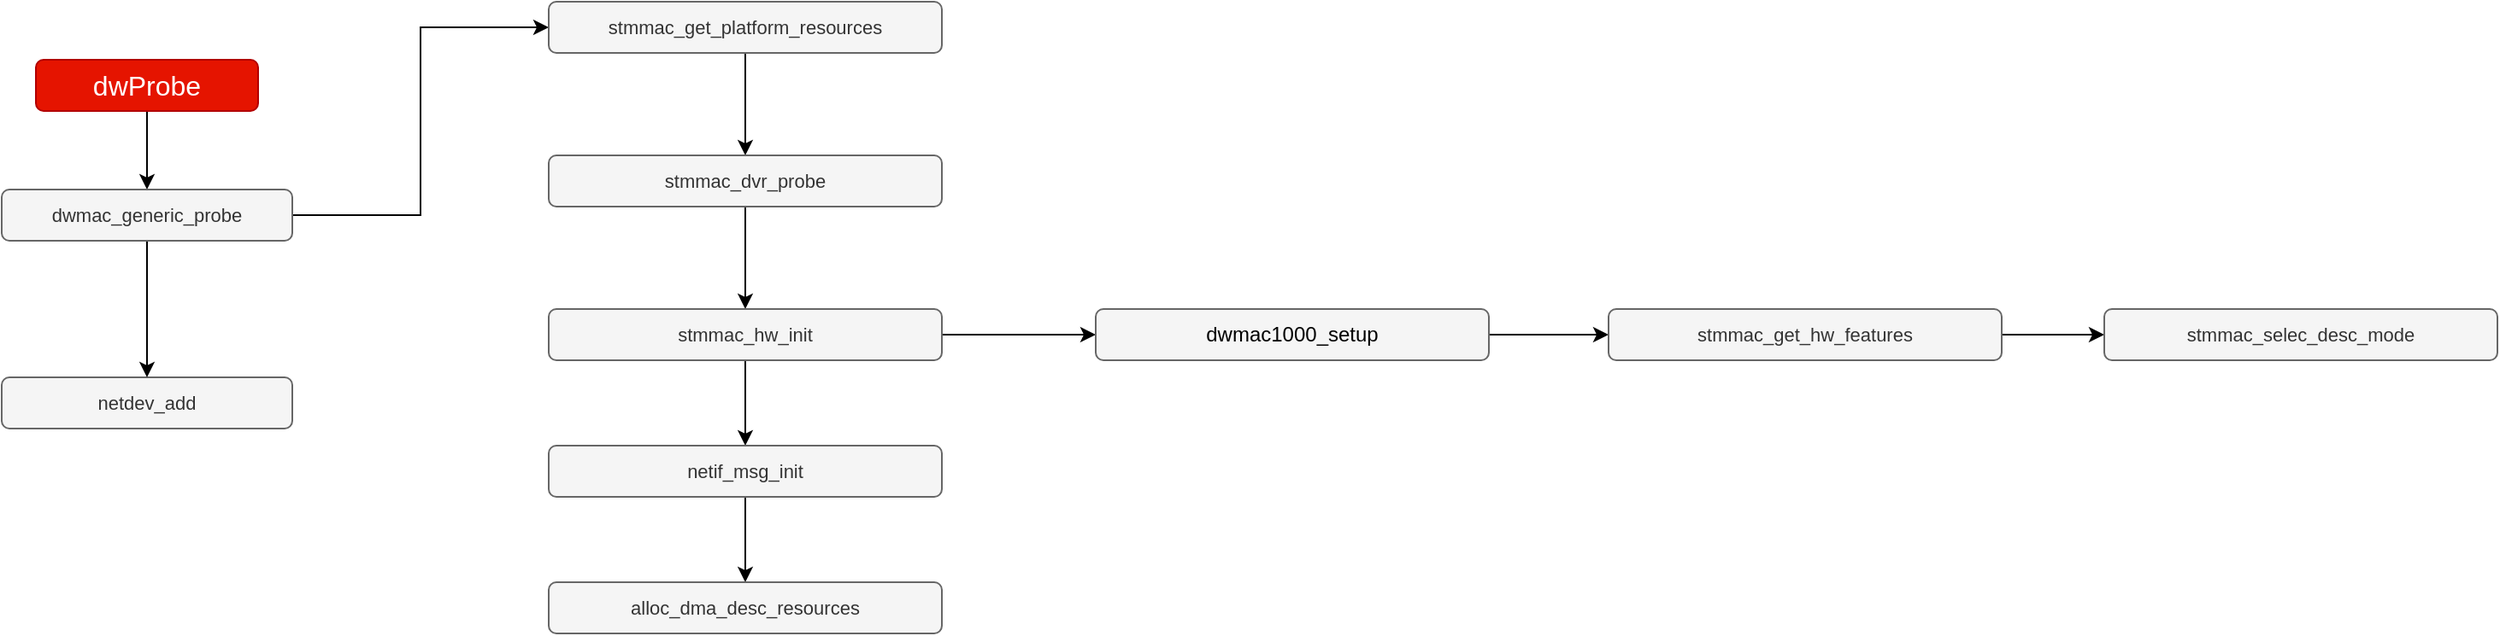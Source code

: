 <mxfile version="14.6.11" type="github">
  <diagram id="rI16_N8AuNNVIECf_yQc" name="调用关系">
    <mxGraphModel dx="1360" dy="802" grid="1" gridSize="10" guides="1" tooltips="1" connect="1" arrows="1" fold="1" page="1" pageScale="1" pageWidth="827" pageHeight="1169" math="0" shadow="0">
      <root>
        <mxCell id="0" />
        <mxCell id="1" parent="0" />
        <mxCell id="1yvQLYRBvjJ9qQbgR-_7-9" style="edgeStyle=orthogonalEdgeStyle;rounded=0;orthogonalLoop=1;jettySize=auto;html=1;" edge="1" parent="1" source="1yvQLYRBvjJ9qQbgR-_7-2" target="1yvQLYRBvjJ9qQbgR-_7-4">
          <mxGeometry relative="1" as="geometry" />
        </mxCell>
        <mxCell id="1yvQLYRBvjJ9qQbgR-_7-2" value="dwProbe" style="rounded=1;whiteSpace=wrap;html=1;labelBackgroundColor=none;strokeColor=#B20000;fillColor=#e51400;fontSize=16;align=center;fontColor=#ffffff;" vertex="1" parent="1">
          <mxGeometry x="40" y="144" width="130" height="30" as="geometry" />
        </mxCell>
        <mxCell id="1yvQLYRBvjJ9qQbgR-_7-3" value="&lt;span style=&quot;font-size: 11px&quot;&gt;netdev_add&lt;/span&gt;" style="rounded=1;whiteSpace=wrap;html=1;labelBackgroundColor=none;strokeColor=#666666;fillColor=#f5f5f5;fontSize=11;fontColor=#333333;align=center;" vertex="1" parent="1">
          <mxGeometry x="20" y="330" width="170" height="30" as="geometry" />
        </mxCell>
        <mxCell id="1yvQLYRBvjJ9qQbgR-_7-11" style="edgeStyle=orthogonalEdgeStyle;rounded=0;orthogonalLoop=1;jettySize=auto;html=1;entryX=0.5;entryY=0;entryDx=0;entryDy=0;" edge="1" parent="1" source="1yvQLYRBvjJ9qQbgR-_7-4" target="1yvQLYRBvjJ9qQbgR-_7-3">
          <mxGeometry relative="1" as="geometry" />
        </mxCell>
        <mxCell id="1yvQLYRBvjJ9qQbgR-_7-12" style="edgeStyle=orthogonalEdgeStyle;rounded=0;orthogonalLoop=1;jettySize=auto;html=1;entryX=0;entryY=0.5;entryDx=0;entryDy=0;" edge="1" parent="1" source="1yvQLYRBvjJ9qQbgR-_7-4" target="1yvQLYRBvjJ9qQbgR-_7-13">
          <mxGeometry relative="1" as="geometry">
            <mxPoint x="280" y="110" as="targetPoint" />
          </mxGeometry>
        </mxCell>
        <mxCell id="1yvQLYRBvjJ9qQbgR-_7-4" value="&lt;span style=&quot;font-size: 11px&quot;&gt;dwmac_generic_probe&lt;/span&gt;" style="rounded=1;whiteSpace=wrap;html=1;labelBackgroundColor=none;strokeColor=#666666;fillColor=#f5f5f5;fontSize=11;fontColor=#333333;align=center;" vertex="1" parent="1">
          <mxGeometry x="20" y="220" width="170" height="30" as="geometry" />
        </mxCell>
        <mxCell id="1yvQLYRBvjJ9qQbgR-_7-15" style="edgeStyle=orthogonalEdgeStyle;rounded=0;orthogonalLoop=1;jettySize=auto;html=1;entryX=0.5;entryY=0;entryDx=0;entryDy=0;" edge="1" parent="1" source="1yvQLYRBvjJ9qQbgR-_7-13" target="1yvQLYRBvjJ9qQbgR-_7-14">
          <mxGeometry relative="1" as="geometry" />
        </mxCell>
        <mxCell id="1yvQLYRBvjJ9qQbgR-_7-13" value="&lt;span style=&quot;font-size: 11px&quot;&gt;stmmac_get_platform_resources&lt;/span&gt;" style="rounded=1;whiteSpace=wrap;html=1;labelBackgroundColor=none;strokeColor=#666666;fillColor=#f5f5f5;fontSize=11;fontColor=#333333;align=center;" vertex="1" parent="1">
          <mxGeometry x="340" y="110" width="230" height="30" as="geometry" />
        </mxCell>
        <mxCell id="1yvQLYRBvjJ9qQbgR-_7-18" style="edgeStyle=orthogonalEdgeStyle;rounded=0;orthogonalLoop=1;jettySize=auto;html=1;entryX=0.5;entryY=0;entryDx=0;entryDy=0;" edge="1" parent="1" source="1yvQLYRBvjJ9qQbgR-_7-14" target="1yvQLYRBvjJ9qQbgR-_7-17">
          <mxGeometry relative="1" as="geometry" />
        </mxCell>
        <mxCell id="1yvQLYRBvjJ9qQbgR-_7-14" value="&lt;span style=&quot;font-size: 11px&quot;&gt;stmmac_dvr_probe&lt;/span&gt;" style="rounded=1;whiteSpace=wrap;html=1;labelBackgroundColor=none;strokeColor=#666666;fillColor=#f5f5f5;fontSize=11;fontColor=#333333;align=center;" vertex="1" parent="1">
          <mxGeometry x="340" y="200" width="230" height="30" as="geometry" />
        </mxCell>
        <mxCell id="1yvQLYRBvjJ9qQbgR-_7-26" value="" style="edgeStyle=orthogonalEdgeStyle;rounded=0;orthogonalLoop=1;jettySize=auto;html=1;" edge="1" parent="1" source="1yvQLYRBvjJ9qQbgR-_7-17" target="1yvQLYRBvjJ9qQbgR-_7-20">
          <mxGeometry relative="1" as="geometry" />
        </mxCell>
        <mxCell id="1yvQLYRBvjJ9qQbgR-_7-31" style="edgeStyle=orthogonalEdgeStyle;rounded=0;orthogonalLoop=1;jettySize=auto;html=1;" edge="1" parent="1" source="1yvQLYRBvjJ9qQbgR-_7-17" target="1yvQLYRBvjJ9qQbgR-_7-29">
          <mxGeometry relative="1" as="geometry" />
        </mxCell>
        <mxCell id="1yvQLYRBvjJ9qQbgR-_7-17" value="&lt;span style=&quot;font-size: 11px&quot;&gt;stmmac_hw_init&lt;/span&gt;" style="rounded=1;whiteSpace=wrap;html=1;labelBackgroundColor=none;strokeColor=#666666;fillColor=#f5f5f5;fontSize=11;fontColor=#333333;align=center;" vertex="1" parent="1">
          <mxGeometry x="340" y="290" width="230" height="30" as="geometry" />
        </mxCell>
        <mxCell id="1yvQLYRBvjJ9qQbgR-_7-27" value="" style="edgeStyle=orthogonalEdgeStyle;rounded=0;orthogonalLoop=1;jettySize=auto;html=1;" edge="1" parent="1" source="1yvQLYRBvjJ9qQbgR-_7-20" target="1yvQLYRBvjJ9qQbgR-_7-22">
          <mxGeometry relative="1" as="geometry" />
        </mxCell>
        <mxCell id="1yvQLYRBvjJ9qQbgR-_7-20" value="&lt;span style=&quot;color: rgb(0 , 0 , 0) ; font-size: 12px ; text-align: left&quot;&gt;dwmac1000_setup&lt;/span&gt;" style="rounded=1;whiteSpace=wrap;html=1;labelBackgroundColor=none;strokeColor=#666666;fillColor=#f5f5f5;fontSize=11;fontColor=#333333;align=center;" vertex="1" parent="1">
          <mxGeometry x="660" y="290" width="230" height="30" as="geometry" />
        </mxCell>
        <mxCell id="1yvQLYRBvjJ9qQbgR-_7-28" value="" style="edgeStyle=orthogonalEdgeStyle;rounded=0;orthogonalLoop=1;jettySize=auto;html=1;" edge="1" parent="1" source="1yvQLYRBvjJ9qQbgR-_7-22" target="1yvQLYRBvjJ9qQbgR-_7-24">
          <mxGeometry relative="1" as="geometry" />
        </mxCell>
        <mxCell id="1yvQLYRBvjJ9qQbgR-_7-22" value="&lt;span style=&quot;font-size: 11px&quot;&gt;stmmac_get_hw_features&lt;/span&gt;" style="rounded=1;whiteSpace=wrap;html=1;labelBackgroundColor=none;strokeColor=#666666;fillColor=#f5f5f5;fontSize=11;fontColor=#333333;align=center;" vertex="1" parent="1">
          <mxGeometry x="960" y="290" width="230" height="30" as="geometry" />
        </mxCell>
        <mxCell id="1yvQLYRBvjJ9qQbgR-_7-24" value="&lt;span style=&quot;font-size: 11px&quot;&gt;stmmac_selec_desc_mode&lt;/span&gt;" style="rounded=1;whiteSpace=wrap;html=1;labelBackgroundColor=none;strokeColor=#666666;fillColor=#f5f5f5;fontSize=11;fontColor=#333333;align=center;" vertex="1" parent="1">
          <mxGeometry x="1250" y="290" width="230" height="30" as="geometry" />
        </mxCell>
        <mxCell id="1yvQLYRBvjJ9qQbgR-_7-32" style="edgeStyle=orthogonalEdgeStyle;rounded=0;orthogonalLoop=1;jettySize=auto;html=1;entryX=0.5;entryY=0;entryDx=0;entryDy=0;" edge="1" parent="1" source="1yvQLYRBvjJ9qQbgR-_7-29" target="1yvQLYRBvjJ9qQbgR-_7-30">
          <mxGeometry relative="1" as="geometry" />
        </mxCell>
        <mxCell id="1yvQLYRBvjJ9qQbgR-_7-29" value="&lt;span style=&quot;font-size: 11px&quot;&gt;netif_msg_init&lt;/span&gt;" style="rounded=1;whiteSpace=wrap;html=1;labelBackgroundColor=none;strokeColor=#666666;fillColor=#f5f5f5;fontSize=11;fontColor=#333333;align=center;" vertex="1" parent="1">
          <mxGeometry x="340" y="370" width="230" height="30" as="geometry" />
        </mxCell>
        <mxCell id="1yvQLYRBvjJ9qQbgR-_7-30" value="&lt;span style=&quot;font-size: 11px&quot;&gt;alloc_dma_desc_resources&lt;/span&gt;" style="rounded=1;whiteSpace=wrap;html=1;labelBackgroundColor=none;strokeColor=#666666;fillColor=#f5f5f5;fontSize=11;fontColor=#333333;align=center;" vertex="1" parent="1">
          <mxGeometry x="340" y="450" width="230" height="30" as="geometry" />
        </mxCell>
      </root>
    </mxGraphModel>
  </diagram>
</mxfile>
